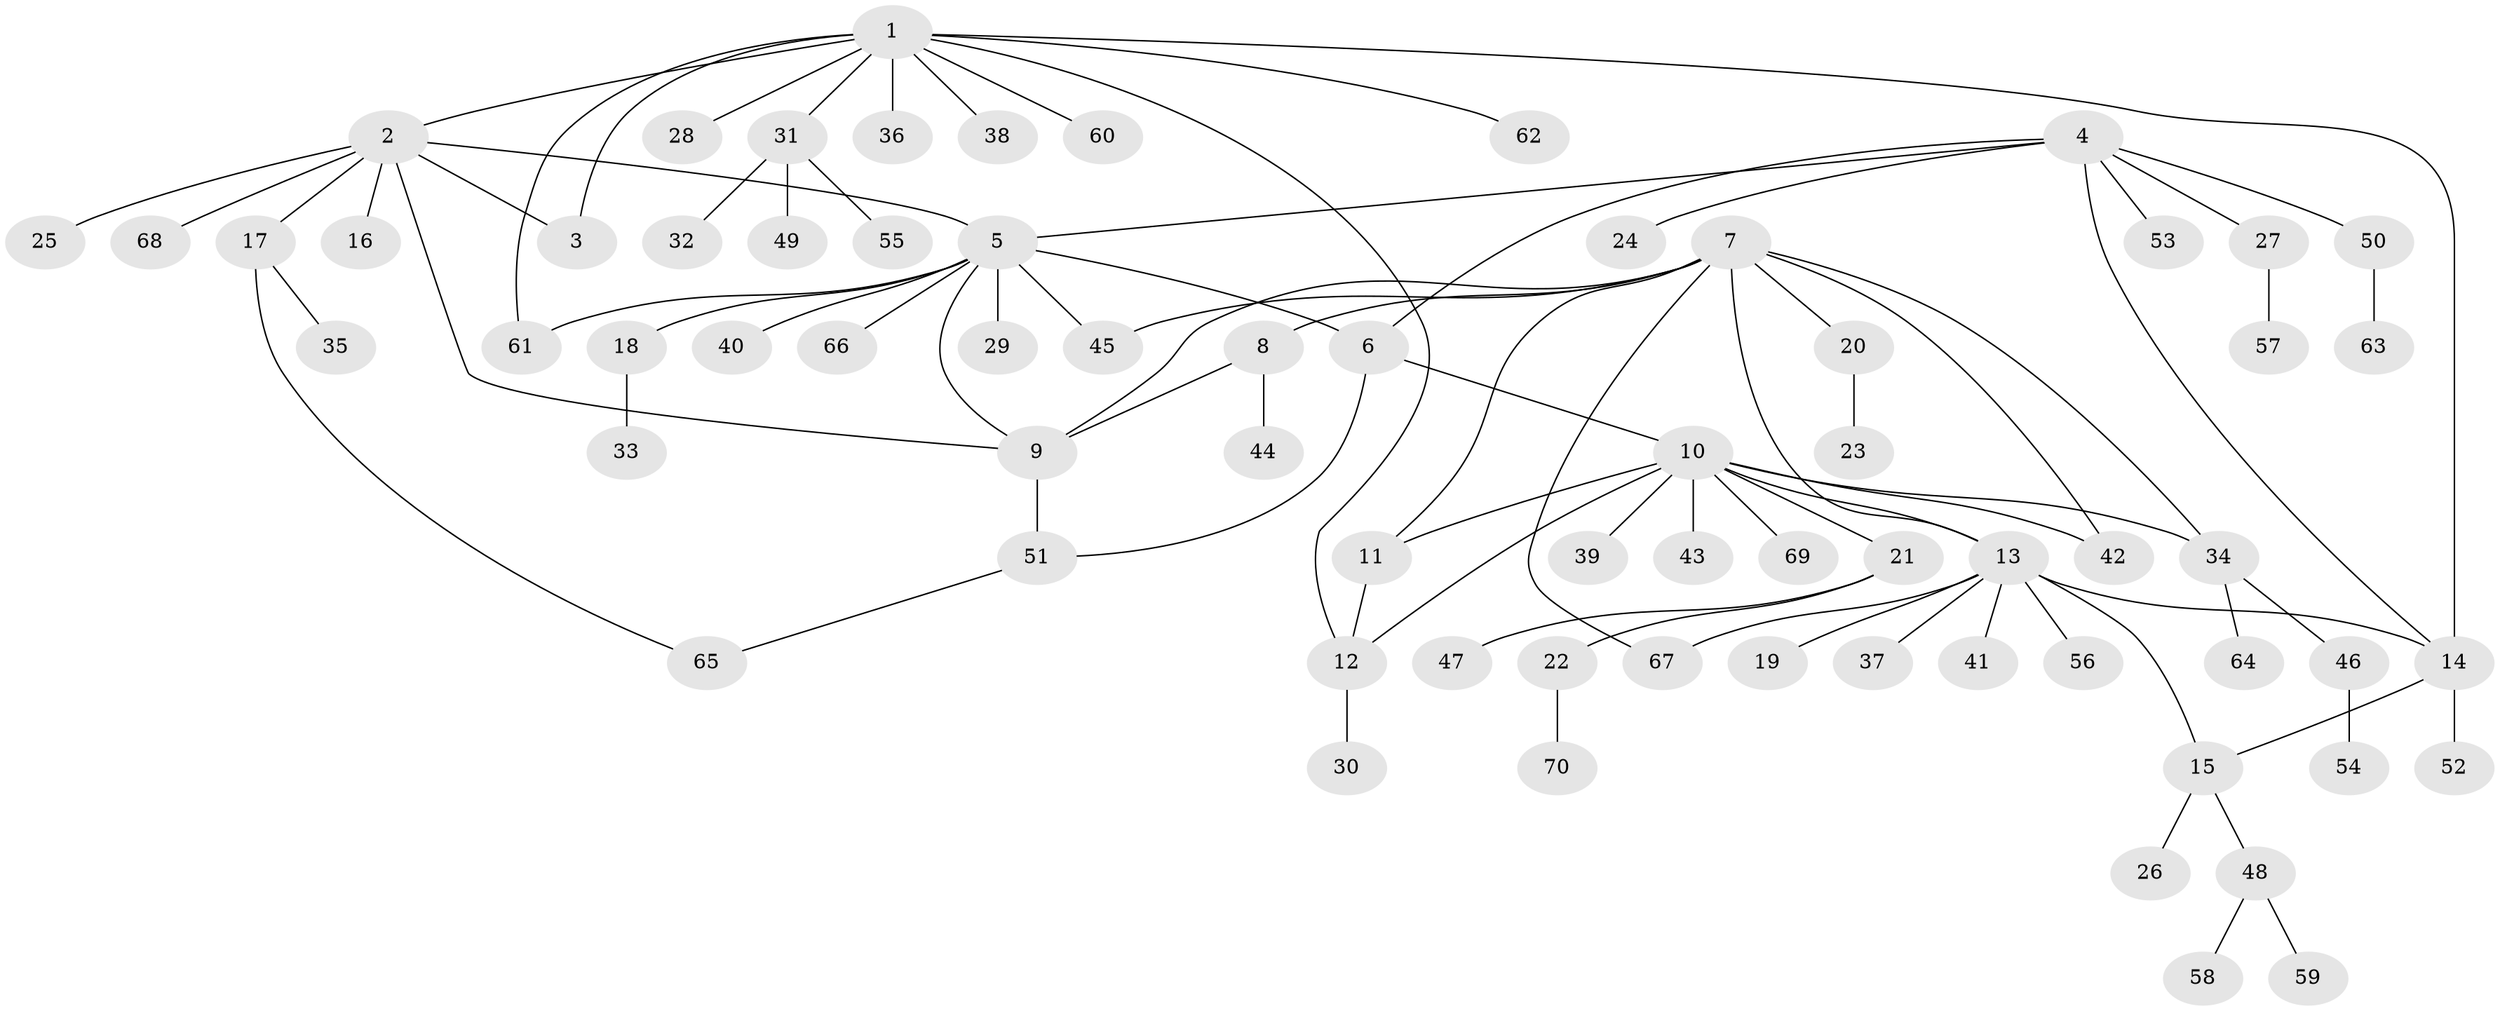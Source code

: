 // Generated by graph-tools (version 1.1) at 2025/02/03/09/25 03:02:33]
// undirected, 70 vertices, 87 edges
graph export_dot {
graph [start="1"]
  node [color=gray90,style=filled];
  1;
  2;
  3;
  4;
  5;
  6;
  7;
  8;
  9;
  10;
  11;
  12;
  13;
  14;
  15;
  16;
  17;
  18;
  19;
  20;
  21;
  22;
  23;
  24;
  25;
  26;
  27;
  28;
  29;
  30;
  31;
  32;
  33;
  34;
  35;
  36;
  37;
  38;
  39;
  40;
  41;
  42;
  43;
  44;
  45;
  46;
  47;
  48;
  49;
  50;
  51;
  52;
  53;
  54;
  55;
  56;
  57;
  58;
  59;
  60;
  61;
  62;
  63;
  64;
  65;
  66;
  67;
  68;
  69;
  70;
  1 -- 2;
  1 -- 3;
  1 -- 12;
  1 -- 14;
  1 -- 28;
  1 -- 31;
  1 -- 36;
  1 -- 38;
  1 -- 60;
  1 -- 61;
  1 -- 62;
  2 -- 3;
  2 -- 5;
  2 -- 9;
  2 -- 16;
  2 -- 17;
  2 -- 25;
  2 -- 68;
  4 -- 5;
  4 -- 6;
  4 -- 14;
  4 -- 24;
  4 -- 27;
  4 -- 50;
  4 -- 53;
  5 -- 6;
  5 -- 9;
  5 -- 18;
  5 -- 29;
  5 -- 40;
  5 -- 45;
  5 -- 61;
  5 -- 66;
  6 -- 10;
  6 -- 51;
  7 -- 8;
  7 -- 9;
  7 -- 11;
  7 -- 13;
  7 -- 20;
  7 -- 34;
  7 -- 42;
  7 -- 45;
  7 -- 67;
  8 -- 9;
  8 -- 44;
  9 -- 51;
  10 -- 11;
  10 -- 12;
  10 -- 13;
  10 -- 21;
  10 -- 34;
  10 -- 39;
  10 -- 42;
  10 -- 43;
  10 -- 69;
  11 -- 12;
  12 -- 30;
  13 -- 14;
  13 -- 15;
  13 -- 19;
  13 -- 37;
  13 -- 41;
  13 -- 56;
  13 -- 67;
  14 -- 15;
  14 -- 52;
  15 -- 26;
  15 -- 48;
  17 -- 35;
  17 -- 65;
  18 -- 33;
  20 -- 23;
  21 -- 22;
  21 -- 47;
  22 -- 70;
  27 -- 57;
  31 -- 32;
  31 -- 49;
  31 -- 55;
  34 -- 46;
  34 -- 64;
  46 -- 54;
  48 -- 58;
  48 -- 59;
  50 -- 63;
  51 -- 65;
}
